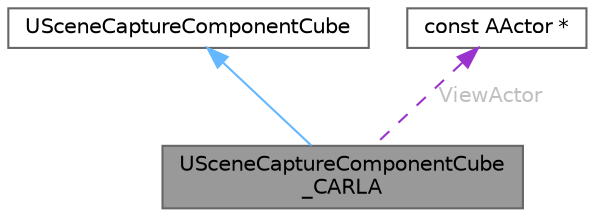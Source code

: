 digraph "USceneCaptureComponentCube_CARLA"
{
 // INTERACTIVE_SVG=YES
 // LATEX_PDF_SIZE
  bgcolor="transparent";
  edge [fontname=Helvetica,fontsize=10,labelfontname=Helvetica,labelfontsize=10];
  node [fontname=Helvetica,fontsize=10,shape=box,height=0.2,width=0.4];
  Node1 [id="Node000001",label="USceneCaptureComponentCube\l_CARLA",height=0.2,width=0.4,color="gray40", fillcolor="grey60", style="filled", fontcolor="black",tooltip=" "];
  Node2 -> Node1 [id="edge1_Node000001_Node000002",dir="back",color="steelblue1",style="solid",tooltip=" "];
  Node2 [id="Node000002",label="USceneCaptureComponentCube",height=0.2,width=0.4,color="gray40", fillcolor="white", style="filled",URL="$dc/d20/classUSceneCaptureComponentCube.html",tooltip=" "];
  Node3 -> Node1 [id="edge2_Node000001_Node000003",dir="back",color="darkorchid3",style="dashed",tooltip=" ",label=" ViewActor",fontcolor="grey" ];
  Node3 [id="Node000003",label="const AActor *",height=0.2,width=0.4,color="gray40", fillcolor="white", style="filled",tooltip=" "];
}
